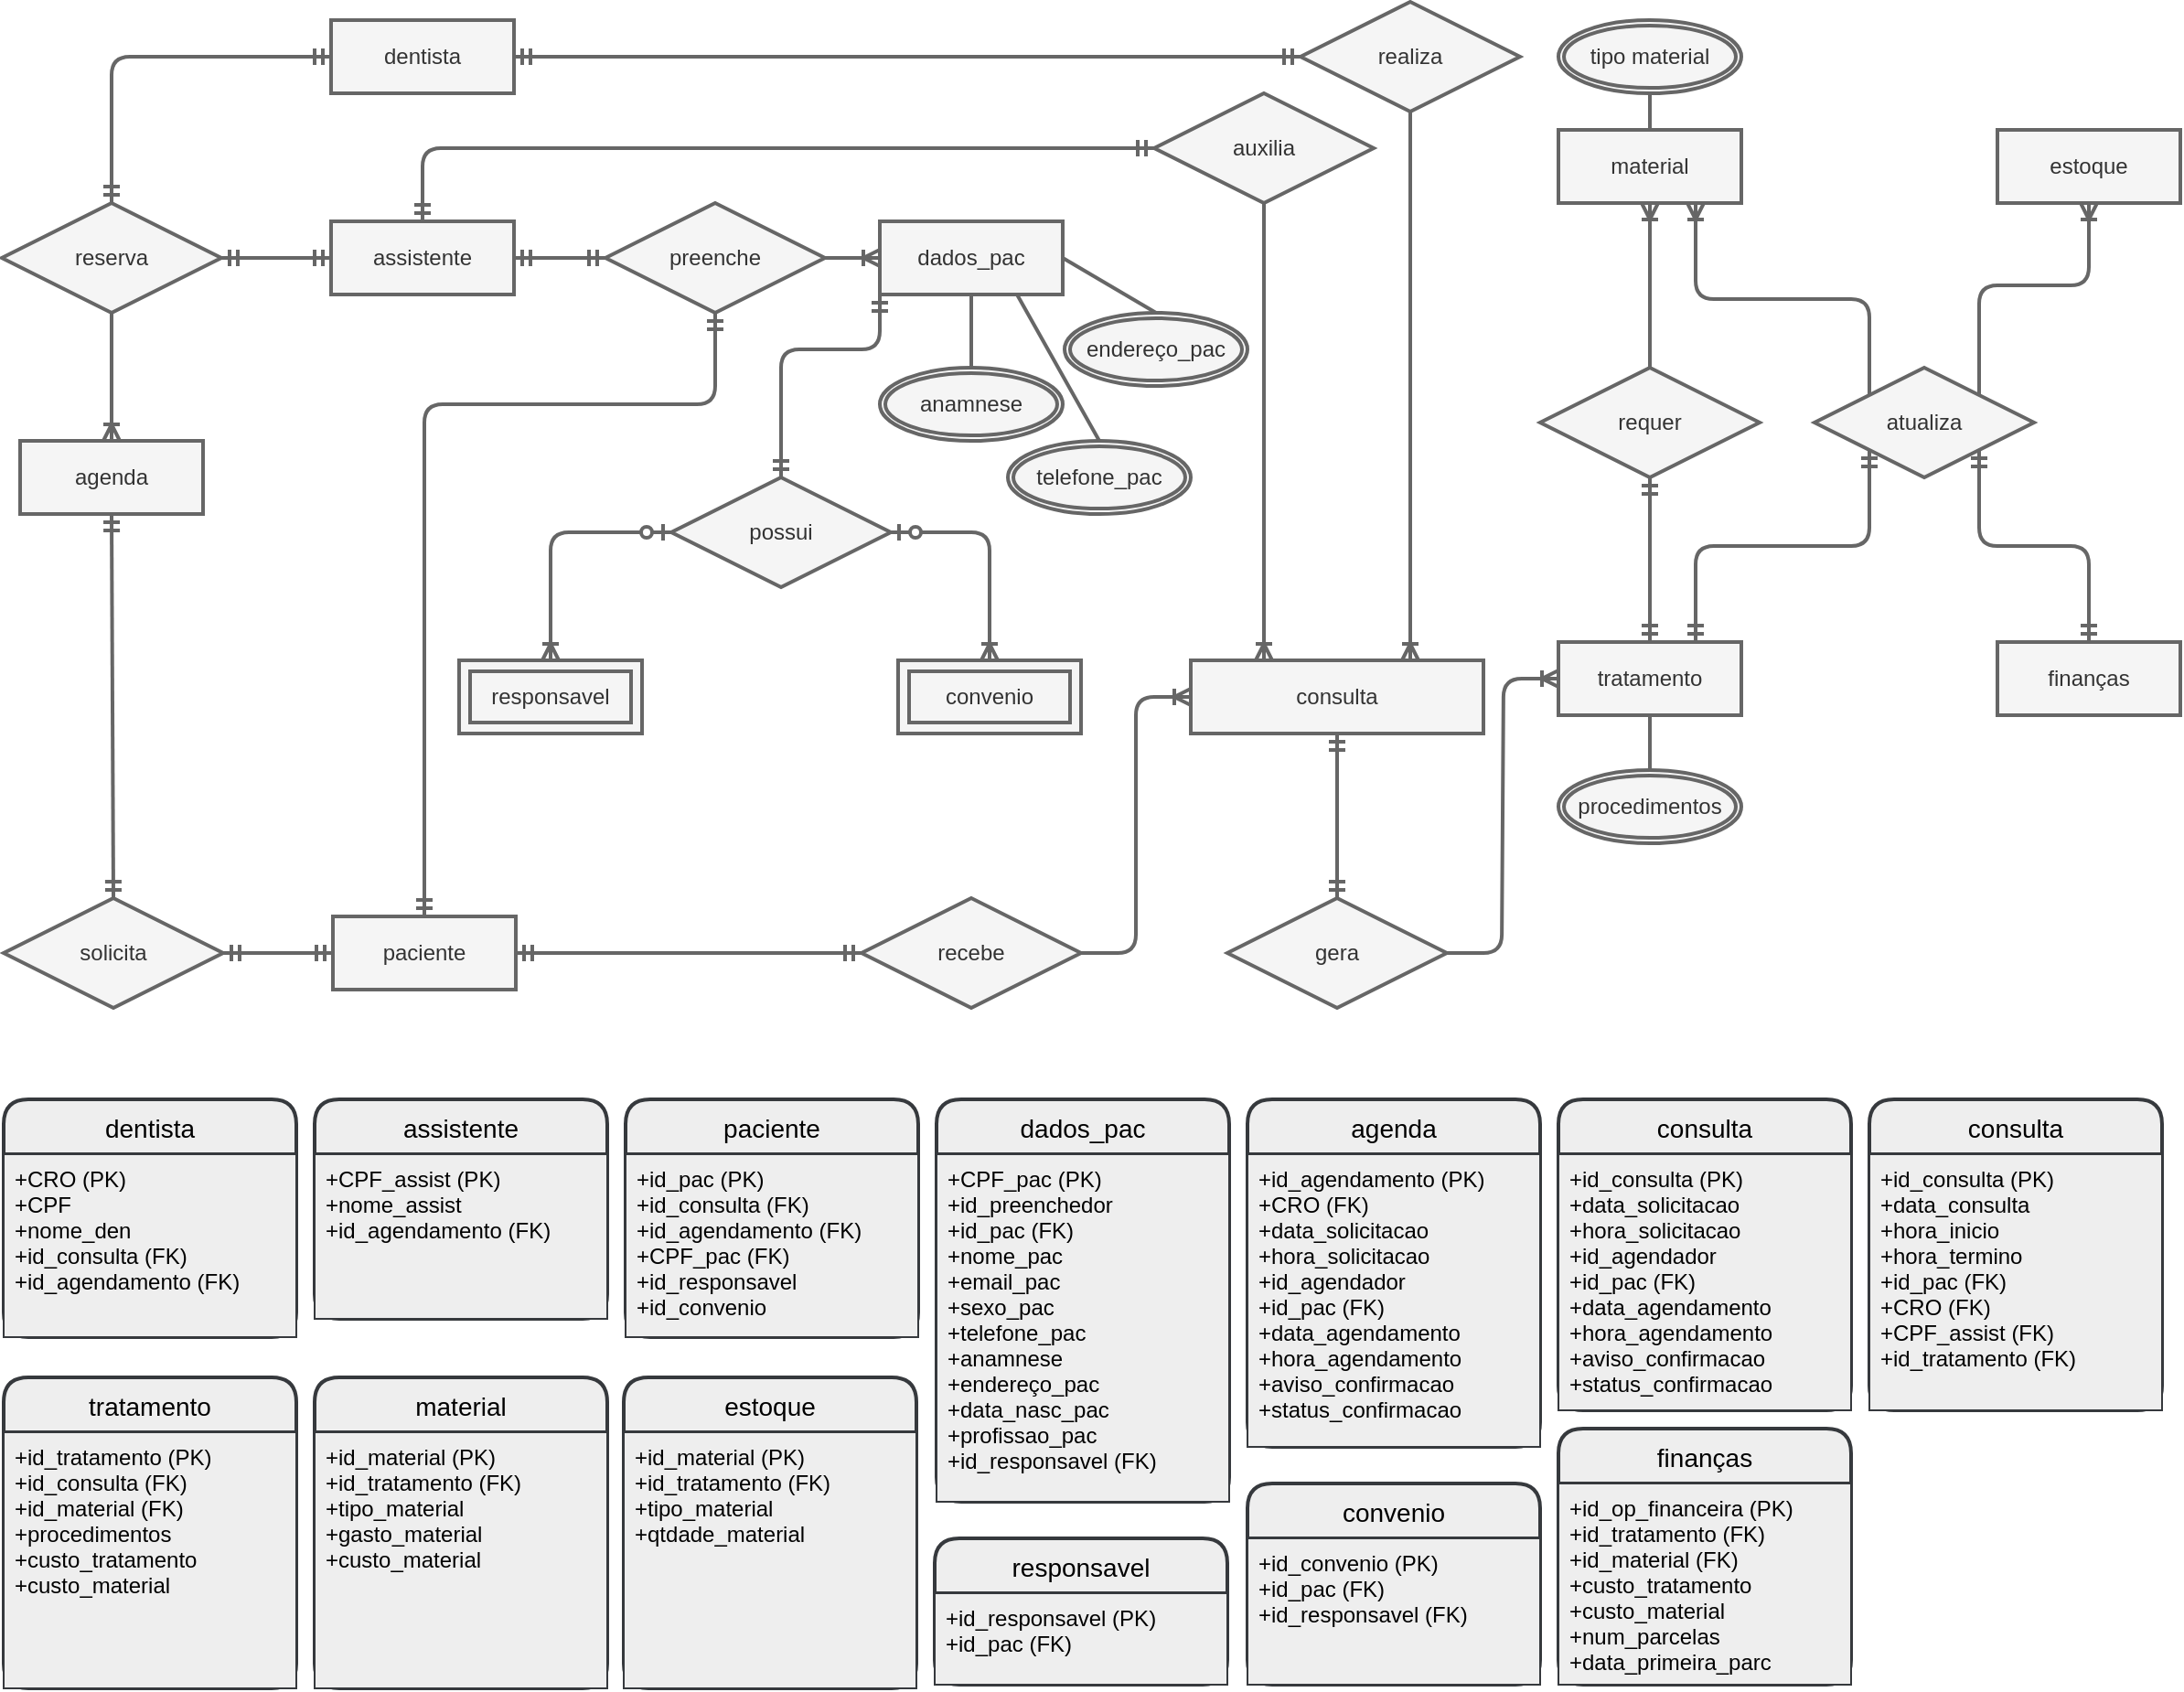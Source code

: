 <mxfile>
    <diagram id="R2lEEEUBdFMjLlhIrx00" name="Page-1">
        <mxGraphModel dx="1336" dy="751" grid="1" gridSize="10" guides="1" tooltips="1" connect="1" arrows="1" fold="1" page="1" pageScale="1.5" pageWidth="827" pageHeight="1169" background="#ffffff" math="0" shadow="0" extFonts="Permanent Marker^https://fonts.googleapis.com/css?family=Permanent+Marker">
            <root>
                <mxCell id="0"/>
                <mxCell id="1" parent="0"/>
                <mxCell id="z1ZZ5Lmvl8c4wW6nIf8b-1" value="dentista" style="whiteSpace=wrap;html=1;align=center;fontColor=#333333;fillColor=#f5f5f5;strokeColor=#666666;strokeWidth=2;" parent="1" vertex="1">
                    <mxGeometry x="210" y="50" width="100" height="40" as="geometry"/>
                </mxCell>
                <mxCell id="z1ZZ5Lmvl8c4wW6nIf8b-2" value="paciente" style="whiteSpace=wrap;html=1;align=center;fontColor=#333333;fillColor=#f5f5f5;strokeColor=#666666;strokeWidth=2;" parent="1" vertex="1">
                    <mxGeometry x="211" y="540" width="100" height="40" as="geometry"/>
                </mxCell>
                <mxCell id="z1ZZ5Lmvl8c4wW6nIf8b-5" value="realiza" style="shape=rhombus;perimeter=rhombusPerimeter;whiteSpace=wrap;html=1;align=center;fontColor=#333333;fillColor=#f5f5f5;strokeColor=#666666;strokeWidth=2;" parent="1" vertex="1">
                    <mxGeometry x="740" y="40" width="120" height="60" as="geometry"/>
                </mxCell>
                <mxCell id="3" value="" style="fontSize=12;html=1;endArrow=ERoneToMany;entryX=0.75;entryY=0;entryDx=0;entryDy=0;exitX=0.5;exitY=1;exitDx=0;exitDy=0;fontColor=#000000;fillColor=#f5f5f5;strokeColor=#666666;strokeWidth=2;" parent="1" source="z1ZZ5Lmvl8c4wW6nIf8b-5" target="4" edge="1">
                    <mxGeometry width="100" height="100" relative="1" as="geometry">
                        <mxPoint x="725" y="290" as="sourcePoint"/>
                        <mxPoint x="800" y="400" as="targetPoint"/>
                    </mxGeometry>
                </mxCell>
                <mxCell id="4" value="consulta" style="whiteSpace=wrap;html=1;align=center;fontColor=#333333;fillColor=#f5f5f5;strokeColor=#666666;strokeWidth=2;" parent="1" vertex="1">
                    <mxGeometry x="680" y="400" width="160" height="40" as="geometry"/>
                </mxCell>
                <mxCell id="6" value="" style="fontSize=12;html=1;endArrow=ERmandOne;startArrow=ERmandOne;sketch=0;exitX=1;exitY=0.5;exitDx=0;exitDy=0;entryX=0;entryY=0.5;entryDx=0;entryDy=0;fontColor=#000000;fillColor=#f5f5f5;strokeColor=#666666;strokeWidth=2;" parent="1" source="z1ZZ5Lmvl8c4wW6nIf8b-1" target="z1ZZ5Lmvl8c4wW6nIf8b-5" edge="1">
                    <mxGeometry width="100" height="100" relative="1" as="geometry">
                        <mxPoint x="855" y="400" as="sourcePoint"/>
                        <mxPoint x="955" y="300" as="targetPoint"/>
                    </mxGeometry>
                </mxCell>
                <mxCell id="7" value="recebe" style="shape=rhombus;perimeter=rhombusPerimeter;whiteSpace=wrap;html=1;align=center;fontColor=#333333;fillColor=#f5f5f5;strokeColor=#666666;strokeWidth=2;" parent="1" vertex="1">
                    <mxGeometry x="500" y="530" width="120" height="60" as="geometry"/>
                </mxCell>
                <mxCell id="9" value="" style="edgeStyle=entityRelationEdgeStyle;fontSize=12;html=1;endArrow=ERmandOne;startArrow=ERmandOne;sketch=0;exitX=0;exitY=0.5;exitDx=0;exitDy=0;entryX=1;entryY=0.5;entryDx=0;entryDy=0;fontColor=#000000;fillColor=#f5f5f5;strokeColor=#666666;strokeWidth=2;" parent="1" source="7" target="z1ZZ5Lmvl8c4wW6nIf8b-2" edge="1">
                    <mxGeometry width="100" height="100" relative="1" as="geometry">
                        <mxPoint x="736" y="800" as="sourcePoint"/>
                        <mxPoint x="916" y="600" as="targetPoint"/>
                    </mxGeometry>
                </mxCell>
                <mxCell id="10" value="" style="edgeStyle=entityRelationEdgeStyle;fontSize=12;html=1;endArrow=ERoneToMany;sketch=0;entryX=0;entryY=0.5;entryDx=0;entryDy=0;exitX=1;exitY=0.5;exitDx=0;exitDy=0;fontColor=#000000;fillColor=#f5f5f5;strokeColor=#666666;strokeWidth=2;" parent="1" source="7" target="4" edge="1">
                    <mxGeometry width="100" height="100" relative="1" as="geometry">
                        <mxPoint x="735" y="660" as="sourcePoint"/>
                        <mxPoint x="835" y="560" as="targetPoint"/>
                    </mxGeometry>
                </mxCell>
                <mxCell id="11" value="dados_pac" style="whiteSpace=wrap;html=1;align=center;fontColor=#333333;fillColor=#f5f5f5;strokeColor=#666666;strokeWidth=2;" parent="1" vertex="1">
                    <mxGeometry x="510" y="160" width="100" height="40" as="geometry"/>
                </mxCell>
                <mxCell id="13" value="preenche" style="shape=rhombus;perimeter=rhombusPerimeter;whiteSpace=wrap;html=1;align=center;fontColor=#333333;fillColor=#f5f5f5;strokeColor=#666666;strokeWidth=2;" parent="1" vertex="1">
                    <mxGeometry x="360" y="150" width="120" height="60" as="geometry"/>
                </mxCell>
                <mxCell id="14" value="assistente" style="whiteSpace=wrap;html=1;align=center;fontColor=#333333;fillColor=#f5f5f5;strokeColor=#666666;strokeWidth=2;" parent="1" vertex="1">
                    <mxGeometry x="210" y="160" width="100" height="40" as="geometry"/>
                </mxCell>
                <mxCell id="15" value="" style="edgeStyle=entityRelationEdgeStyle;fontSize=12;html=1;endArrow=ERmandOne;startArrow=ERmandOne;sketch=0;entryX=0;entryY=0.5;entryDx=0;entryDy=0;exitX=1;exitY=0.5;exitDx=0;exitDy=0;fontColor=#000000;fillColor=#f5f5f5;strokeColor=#666666;strokeWidth=2;" parent="1" source="14" target="13" edge="1">
                    <mxGeometry width="100" height="100" relative="1" as="geometry">
                        <mxPoint x="331" y="220" as="sourcePoint"/>
                        <mxPoint x="361" y="180" as="targetPoint"/>
                    </mxGeometry>
                </mxCell>
                <mxCell id="20" value="" style="edgeStyle=orthogonalEdgeStyle;fontSize=12;html=1;endArrow=ERoneToMany;sketch=0;entryX=0;entryY=0.5;entryDx=0;entryDy=0;exitX=1;exitY=0.5;exitDx=0;exitDy=0;fontColor=#000000;fillColor=#f5f5f5;strokeColor=#666666;strokeWidth=2;" parent="1" source="13" target="11" edge="1">
                    <mxGeometry width="100" height="100" relative="1" as="geometry">
                        <mxPoint x="430" y="160" as="sourcePoint"/>
                        <mxPoint x="545" y="120" as="targetPoint"/>
                    </mxGeometry>
                </mxCell>
                <mxCell id="21" value="" style="fontSize=12;html=1;endArrow=ERmandOne;startArrow=ERmandOne;sketch=0;entryX=0.5;entryY=0;entryDx=0;entryDy=0;exitX=0.5;exitY=1;exitDx=0;exitDy=0;edgeStyle=orthogonalEdgeStyle;fontColor=#000000;fillColor=#f5f5f5;strokeColor=#666666;strokeWidth=2;" parent="1" source="13" target="z1ZZ5Lmvl8c4wW6nIf8b-2" edge="1">
                    <mxGeometry width="100" height="100" relative="1" as="geometry">
                        <mxPoint x="330" y="300" as="sourcePoint"/>
                        <mxPoint x="1015" y="370" as="targetPoint"/>
                        <Array as="points">
                            <mxPoint x="420" y="260"/>
                            <mxPoint x="261" y="260"/>
                        </Array>
                    </mxGeometry>
                </mxCell>
                <mxCell id="22" value="" style="fontSize=12;html=1;endArrow=ERmandOne;startArrow=ERmandOne;sketch=0;exitX=0;exitY=0.5;exitDx=0;exitDy=0;edgeStyle=orthogonalEdgeStyle;entryX=0.5;entryY=0;entryDx=0;entryDy=0;fontColor=#000000;fillColor=#f5f5f5;strokeColor=#666666;strokeWidth=2;" parent="1" source="z1ZZ5Lmvl8c4wW6nIf8b-1" target="35" edge="1">
                    <mxGeometry width="100" height="100" relative="1" as="geometry">
                        <mxPoint x="336" y="90" as="sourcePoint"/>
                        <mxPoint x="515" as="targetPoint"/>
                    </mxGeometry>
                </mxCell>
                <mxCell id="23" value="gera" style="shape=rhombus;perimeter=rhombusPerimeter;whiteSpace=wrap;html=1;align=center;fontColor=#333333;fillColor=#f5f5f5;strokeColor=#666666;strokeWidth=2;" parent="1" vertex="1">
                    <mxGeometry x="700" y="530" width="120" height="60" as="geometry"/>
                </mxCell>
                <mxCell id="24" value="" style="fontSize=12;html=1;endArrow=ERmandOne;startArrow=ERmandOne;sketch=0;entryX=0.5;entryY=1;entryDx=0;entryDy=0;exitX=0.5;exitY=0;exitDx=0;exitDy=0;fontColor=#000000;fillColor=#f5f5f5;strokeColor=#666666;strokeWidth=2;" parent="1" source="23" target="4" edge="1">
                    <mxGeometry width="100" height="100" relative="1" as="geometry">
                        <mxPoint x="740" y="610" as="sourcePoint"/>
                        <mxPoint x="560" y="420" as="targetPoint"/>
                    </mxGeometry>
                </mxCell>
                <mxCell id="26" value="tratamento" style="whiteSpace=wrap;html=1;align=center;fontColor=#333333;fillColor=#f5f5f5;strokeColor=#666666;strokeWidth=2;" parent="1" vertex="1">
                    <mxGeometry x="881" y="390" width="100" height="40" as="geometry"/>
                </mxCell>
                <mxCell id="28" value="" style="edgeStyle=entityRelationEdgeStyle;fontSize=12;html=1;endArrow=ERoneToMany;sketch=0;exitX=1;exitY=0.5;exitDx=0;exitDy=0;entryX=0;entryY=0.5;entryDx=0;entryDy=0;fontColor=#000000;fillColor=#f5f5f5;strokeColor=#666666;strokeWidth=2;" parent="1" source="23" target="26" edge="1">
                    <mxGeometry width="100" height="100" relative="1" as="geometry">
                        <mxPoint x="811" y="480" as="sourcePoint"/>
                        <mxPoint x="865" y="560" as="targetPoint"/>
                    </mxGeometry>
                </mxCell>
                <mxCell id="29" value="" style="fontSize=12;html=1;endArrow=ERoneToMany;sketch=0;exitX=0.5;exitY=0;exitDx=0;exitDy=0;entryX=0.5;entryY=1;entryDx=0;entryDy=0;fontColor=#000000;fillColor=#f5f5f5;strokeColor=#666666;strokeWidth=2;" parent="1" source="31" target="30" edge="1">
                    <mxGeometry width="100" height="100" relative="1" as="geometry">
                        <mxPoint x="1462" y="20" as="sourcePoint"/>
                        <mxPoint x="1131" y="150" as="targetPoint"/>
                    </mxGeometry>
                </mxCell>
                <mxCell id="30" value="material" style="whiteSpace=wrap;html=1;align=center;fontColor=#333333;fillColor=#f5f5f5;strokeColor=#666666;strokeWidth=2;" parent="1" vertex="1">
                    <mxGeometry x="881" y="110" width="100" height="40" as="geometry"/>
                </mxCell>
                <mxCell id="31" value="requer" style="shape=rhombus;perimeter=rhombusPerimeter;whiteSpace=wrap;html=1;align=center;fontColor=#333333;fillColor=#f5f5f5;strokeColor=#666666;strokeWidth=2;" parent="1" vertex="1">
                    <mxGeometry x="871" y="240" width="120" height="60" as="geometry"/>
                </mxCell>
                <mxCell id="32" value="" style="fontSize=12;html=1;endArrow=ERmandOne;startArrow=ERmandOne;sketch=0;exitX=0.5;exitY=0;exitDx=0;exitDy=0;entryX=0.5;entryY=1;entryDx=0;entryDy=0;fontColor=#000000;fillColor=#f5f5f5;strokeColor=#666666;strokeWidth=2;" parent="1" source="26" target="31" edge="1">
                    <mxGeometry width="100" height="100" relative="1" as="geometry">
                        <mxPoint x="516" y="409.5" as="sourcePoint"/>
                        <mxPoint x="931" y="270" as="targetPoint"/>
                    </mxGeometry>
                </mxCell>
                <mxCell id="35" value="reserva" style="shape=rhombus;perimeter=rhombusPerimeter;whiteSpace=wrap;html=1;align=center;fontColor=#333333;fillColor=#f5f5f5;strokeColor=#666666;strokeWidth=2;" parent="1" vertex="1">
                    <mxGeometry x="30" y="150" width="120" height="60" as="geometry"/>
                </mxCell>
                <mxCell id="36" value="" style="edgeStyle=entityRelationEdgeStyle;fontSize=12;html=1;endArrow=ERmandOne;startArrow=ERmandOne;sketch=0;entryX=0;entryY=0.5;entryDx=0;entryDy=0;exitX=1;exitY=0.5;exitDx=0;exitDy=0;fontColor=#000000;fillColor=#f5f5f5;strokeColor=#666666;strokeWidth=2;" parent="1" source="35" target="14" edge="1">
                    <mxGeometry width="100" height="100" relative="1" as="geometry">
                        <mxPoint x="320" y="190" as="sourcePoint"/>
                        <mxPoint x="370" y="190" as="targetPoint"/>
                    </mxGeometry>
                </mxCell>
                <mxCell id="37" value="agenda" style="whiteSpace=wrap;html=1;align=center;fontColor=#333333;fillColor=#f5f5f5;strokeColor=#666666;strokeWidth=2;" parent="1" vertex="1">
                    <mxGeometry x="40" y="280" width="100" height="40" as="geometry"/>
                </mxCell>
                <mxCell id="39" value="" style="fontSize=12;html=1;endArrow=ERmandOne;startArrow=ERmandOne;sketch=0;exitX=0;exitY=0.5;exitDx=0;exitDy=0;entryX=1;entryY=0.5;entryDx=0;entryDy=0;fontColor=#000000;fillColor=#f5f5f5;strokeColor=#666666;strokeWidth=2;" parent="1" source="z1ZZ5Lmvl8c4wW6nIf8b-2" target="64" edge="1">
                    <mxGeometry width="100" height="100" relative="1" as="geometry">
                        <mxPoint x="341" y="350" as="sourcePoint"/>
                        <mxPoint x="131" y="540" as="targetPoint"/>
                    </mxGeometry>
                </mxCell>
                <mxCell id="40" value="atualiza" style="shape=rhombus;perimeter=rhombusPerimeter;whiteSpace=wrap;html=1;align=center;fontColor=#333333;fillColor=#f5f5f5;strokeColor=#666666;strokeWidth=2;" parent="1" vertex="1">
                    <mxGeometry x="1021" y="240" width="120" height="60" as="geometry"/>
                </mxCell>
                <mxCell id="41" value="estoque" style="whiteSpace=wrap;html=1;align=center;fontColor=#333333;fillColor=#f5f5f5;strokeColor=#666666;strokeWidth=2;" parent="1" vertex="1">
                    <mxGeometry x="1121" y="110" width="100" height="40" as="geometry"/>
                </mxCell>
                <mxCell id="43" value="finanças" style="whiteSpace=wrap;html=1;align=center;fontColor=#333333;fillColor=#f5f5f5;strokeColor=#666666;strokeWidth=2;" parent="1" vertex="1">
                    <mxGeometry x="1121" y="390" width="100" height="40" as="geometry"/>
                </mxCell>
                <mxCell id="44" value="" style="fontSize=12;html=1;endArrow=ERoneToMany;sketch=0;exitX=0;exitY=0;exitDx=0;exitDy=0;entryX=0.75;entryY=1;entryDx=0;entryDy=0;edgeStyle=elbowEdgeStyle;elbow=vertical;fontColor=#000000;fillColor=#f5f5f5;strokeColor=#666666;strokeWidth=2;" parent="1" source="40" target="30" edge="1">
                    <mxGeometry width="100" height="100" relative="1" as="geometry">
                        <mxPoint x="1001" y="250" as="sourcePoint"/>
                        <mxPoint x="1001" y="160" as="targetPoint"/>
                    </mxGeometry>
                </mxCell>
                <mxCell id="45" value="" style="fontSize=12;html=1;endArrow=ERoneToMany;sketch=0;exitX=1;exitY=0;exitDx=0;exitDy=0;entryX=0.5;entryY=1;entryDx=0;entryDy=0;edgeStyle=orthogonalEdgeStyle;fontColor=#000000;fillColor=#f5f5f5;strokeColor=#666666;strokeWidth=2;" parent="1" source="40" target="41" edge="1">
                    <mxGeometry width="100" height="100" relative="1" as="geometry">
                        <mxPoint x="1086" y="425" as="sourcePoint"/>
                        <mxPoint x="991" y="320" as="targetPoint"/>
                    </mxGeometry>
                </mxCell>
                <mxCell id="46" value="" style="fontSize=12;html=1;endArrow=ERmandOne;startArrow=ERmandOne;sketch=0;exitX=0.75;exitY=0;exitDx=0;exitDy=0;entryX=0;entryY=1;entryDx=0;entryDy=0;edgeStyle=elbowEdgeStyle;elbow=vertical;fontColor=#000000;fillColor=#f5f5f5;strokeColor=#666666;strokeWidth=2;" parent="1" source="26" target="40" edge="1">
                    <mxGeometry width="100" height="100" relative="1" as="geometry">
                        <mxPoint x="941" y="400" as="sourcePoint"/>
                        <mxPoint x="941" y="310" as="targetPoint"/>
                    </mxGeometry>
                </mxCell>
                <mxCell id="47" value="" style="fontSize=12;html=1;endArrow=ERmandOne;startArrow=ERmandOne;sketch=0;exitX=0.5;exitY=0;exitDx=0;exitDy=0;entryX=1;entryY=1;entryDx=0;entryDy=0;edgeStyle=elbowEdgeStyle;elbow=vertical;fontColor=#000000;fillColor=#f5f5f5;strokeColor=#666666;strokeWidth=2;" parent="1" source="43" target="40" edge="1">
                    <mxGeometry width="100" height="100" relative="1" as="geometry">
                        <mxPoint x="966" y="400" as="sourcePoint"/>
                        <mxPoint x="1061" y="295" as="targetPoint"/>
                    </mxGeometry>
                </mxCell>
                <mxCell id="48" value="dentista" style="swimlane;childLayout=stackLayout;horizontal=1;startSize=30;horizontalStack=0;rounded=1;fontSize=14;fontStyle=0;strokeWidth=2;resizeParent=0;resizeLast=1;shadow=0;dashed=0;align=center;fillColor=#eeeeee;strokeColor=#36393d;fontColor=#000000;" parent="1" vertex="1">
                    <mxGeometry x="31" y="640" width="160" height="130" as="geometry">
                        <mxRectangle x="90" y="700" width="90" height="30" as="alternateBounds"/>
                    </mxGeometry>
                </mxCell>
                <mxCell id="49" value="+CRO (PK)&#10;+CPF&#10;+nome_den&#10;+id_consulta (FK)&#10;+id_agendamento (FK)" style="align=left;strokeColor=#36393d;fillColor=#eeeeee;spacingLeft=4;fontSize=12;verticalAlign=top;resizable=0;rotatable=0;part=1;fontColor=#000000;" parent="48" vertex="1">
                    <mxGeometry y="30" width="160" height="100" as="geometry"/>
                </mxCell>
                <mxCell id="50" value="assistente" style="swimlane;childLayout=stackLayout;horizontal=1;startSize=30;horizontalStack=0;rounded=1;fontSize=14;fontStyle=0;strokeWidth=2;resizeParent=0;resizeLast=1;shadow=0;dashed=0;align=center;fillColor=#eeeeee;strokeColor=#36393d;fontColor=#000000;" parent="1" vertex="1">
                    <mxGeometry x="201" y="640" width="160" height="120" as="geometry"/>
                </mxCell>
                <mxCell id="51" value="+CPF_assist (PK)&#10;+nome_assist&#10;+id_agendamento (FK) " style="align=left;strokeColor=#36393d;fillColor=#eeeeee;spacingLeft=4;fontSize=12;verticalAlign=top;resizable=0;rotatable=0;part=1;fontColor=#000000;" parent="50" vertex="1">
                    <mxGeometry y="30" width="160" height="90" as="geometry"/>
                </mxCell>
                <mxCell id="52" value="" style="fontSize=12;html=1;endArrow=ERoneToMany;sketch=0;elbow=vertical;exitX=0.5;exitY=1;exitDx=0;exitDy=0;entryX=0.5;entryY=0;entryDx=0;entryDy=0;fontColor=#000000;fillColor=#f5f5f5;strokeColor=#666666;strokeWidth=2;" parent="1" source="35" target="37" edge="1">
                    <mxGeometry width="100" height="100" relative="1" as="geometry">
                        <mxPoint x="490" y="360" as="sourcePoint"/>
                        <mxPoint x="590" y="260" as="targetPoint"/>
                    </mxGeometry>
                </mxCell>
                <mxCell id="53" value="paciente" style="swimlane;childLayout=stackLayout;horizontal=1;startSize=30;horizontalStack=0;rounded=1;fontSize=14;fontStyle=0;strokeWidth=2;resizeParent=0;resizeLast=1;shadow=0;dashed=0;align=center;fillColor=#eeeeee;strokeColor=#36393d;fontColor=#000000;" parent="1" vertex="1">
                    <mxGeometry x="371" y="640" width="160" height="130" as="geometry"/>
                </mxCell>
                <mxCell id="54" value="+id_pac (PK)&#10;+id_consulta (FK)&#10;+id_agendamento (FK)&#10;+CPF_pac (FK)&#10;+id_responsavel&#10;+id_convenio" style="align=left;strokeColor=#36393d;fillColor=#eeeeee;spacingLeft=4;fontSize=12;verticalAlign=top;resizable=0;rotatable=0;part=1;fontColor=#000000;" parent="53" vertex="1">
                    <mxGeometry y="30" width="160" height="100" as="geometry"/>
                </mxCell>
                <mxCell id="55" value="dados_pac" style="swimlane;childLayout=stackLayout;horizontal=1;startSize=30;horizontalStack=0;rounded=1;fontSize=14;fontStyle=0;strokeWidth=2;resizeParent=0;resizeLast=1;shadow=0;dashed=0;align=center;fillColor=#eeeeee;strokeColor=#36393d;fontColor=#000000;" parent="1" vertex="1">
                    <mxGeometry x="541" y="640" width="160" height="220" as="geometry"/>
                </mxCell>
                <mxCell id="56" value="+CPF_pac (PK)&#10;+id_preenchedor&#10;+id_pac (FK)&#10;+nome_pac&#10;+email_pac&#10;+sexo_pac&#10;+telefone_pac&#10;+anamnese&#10;+endereço_pac&#10;+data_nasc_pac&#10;+profissao_pac&#10;+id_responsavel (FK)" style="align=left;strokeColor=#36393d;fillColor=#eeeeee;spacingLeft=4;fontSize=12;verticalAlign=top;resizable=0;rotatable=0;part=1;fontColor=#000000;" parent="55" vertex="1">
                    <mxGeometry y="30" width="160" height="190" as="geometry"/>
                </mxCell>
                <mxCell id="64" value="solicita" style="shape=rhombus;perimeter=rhombusPerimeter;whiteSpace=wrap;html=1;align=center;fontColor=#333333;fillColor=#f5f5f5;strokeColor=#666666;strokeWidth=2;" vertex="1" parent="1">
                    <mxGeometry x="31" y="530" width="120" height="60" as="geometry"/>
                </mxCell>
                <mxCell id="65" value="" style="fontSize=12;html=1;endArrow=ERmandOne;startArrow=ERmandOne;sketch=0;exitX=0.5;exitY=1;exitDx=0;exitDy=0;entryX=0.5;entryY=0;entryDx=0;entryDy=0;fontColor=#000000;fillColor=#f5f5f5;strokeColor=#666666;strokeWidth=2;" edge="1" parent="1" source="37" target="64">
                    <mxGeometry width="100" height="100" relative="1" as="geometry">
                        <mxPoint x="220" y="430" as="sourcePoint"/>
                        <mxPoint x="160" y="430" as="targetPoint"/>
                    </mxGeometry>
                </mxCell>
                <mxCell id="66" value="possui" style="shape=rhombus;perimeter=rhombusPerimeter;whiteSpace=wrap;html=1;align=center;fontColor=#333333;fillColor=#f5f5f5;strokeColor=#666666;strokeWidth=2;" vertex="1" parent="1">
                    <mxGeometry x="396" y="300" width="120" height="60" as="geometry"/>
                </mxCell>
                <mxCell id="69" value="" style="fontSize=12;html=1;endArrow=ERmandOne;startArrow=ERmandOne;exitX=0;exitY=1;exitDx=0;exitDy=0;fontColor=#000000;fillColor=#f5f5f5;strokeColor=#666666;strokeWidth=2;entryX=0.5;entryY=0;entryDx=0;entryDy=0;edgeStyle=orthogonalEdgeStyle;" edge="1" parent="1" source="11" target="66">
                    <mxGeometry width="100" height="100" relative="1" as="geometry">
                        <mxPoint x="471" y="610" as="sourcePoint"/>
                        <mxPoint x="361" y="510" as="targetPoint"/>
                        <Array as="points">
                            <mxPoint x="510" y="230"/>
                            <mxPoint x="456" y="230"/>
                        </Array>
                    </mxGeometry>
                </mxCell>
                <mxCell id="70" value="responsavel" style="shape=ext;margin=3;double=1;whiteSpace=wrap;html=1;align=center;fontColor=#333333;fillColor=#f5f5f5;strokeColor=#666666;strokeWidth=2;" vertex="1" parent="1">
                    <mxGeometry x="280" y="400" width="100" height="40" as="geometry"/>
                </mxCell>
                <mxCell id="71" value="convenio" style="shape=ext;margin=3;double=1;whiteSpace=wrap;html=1;align=center;fontColor=#333333;fillColor=#f5f5f5;strokeColor=#666666;strokeWidth=2;" vertex="1" parent="1">
                    <mxGeometry x="520" y="400" width="100" height="40" as="geometry"/>
                </mxCell>
                <mxCell id="72" value="" style="fontSize=12;html=1;endArrow=ERoneToMany;startArrow=ERzeroToOne;exitX=0;exitY=0.5;exitDx=0;exitDy=0;entryX=0.5;entryY=0;entryDx=0;entryDy=0;fontColor=#000000;fillColor=#f5f5f5;strokeColor=#666666;strokeWidth=2;edgeStyle=orthogonalEdgeStyle;" edge="1" parent="1" source="66" target="70">
                    <mxGeometry width="100" height="100" relative="1" as="geometry">
                        <mxPoint x="666" y="290" as="sourcePoint"/>
                        <mxPoint x="766" y="190" as="targetPoint"/>
                    </mxGeometry>
                </mxCell>
                <mxCell id="73" value="" style="edgeStyle=orthogonalEdgeStyle;fontSize=12;html=1;endArrow=ERoneToMany;startArrow=ERzeroToOne;exitX=1;exitY=0.5;exitDx=0;exitDy=0;entryX=0.5;entryY=0;entryDx=0;entryDy=0;fontColor=#000000;fillColor=#f5f5f5;strokeColor=#666666;strokeWidth=2;" edge="1" parent="1" source="66" target="71">
                    <mxGeometry width="100" height="100" relative="1" as="geometry">
                        <mxPoint x="666" y="290" as="sourcePoint"/>
                        <mxPoint x="766" y="190" as="targetPoint"/>
                    </mxGeometry>
                </mxCell>
                <mxCell id="74" value="anamnese" style="ellipse;shape=doubleEllipse;margin=3;whiteSpace=wrap;html=1;align=center;fontColor=#333333;fillColor=#f5f5f5;strokeColor=#666666;strokeWidth=2;" vertex="1" parent="1">
                    <mxGeometry x="510" y="240" width="100" height="40" as="geometry"/>
                </mxCell>
                <mxCell id="75" value="" style="endArrow=none;html=1;rounded=0;exitX=0.5;exitY=1;exitDx=0;exitDy=0;entryX=0.5;entryY=0;entryDx=0;entryDy=0;fontColor=#000000;fillColor=#f5f5f5;strokeColor=#666666;strokeWidth=2;" edge="1" parent="1" source="11" target="74">
                    <mxGeometry relative="1" as="geometry">
                        <mxPoint x="440" y="290" as="sourcePoint"/>
                        <mxPoint x="600" y="290" as="targetPoint"/>
                    </mxGeometry>
                </mxCell>
                <mxCell id="77" value="endereço_pac" style="ellipse;shape=doubleEllipse;margin=3;whiteSpace=wrap;html=1;align=center;fontColor=#333333;fillColor=#f5f5f5;strokeColor=#666666;strokeWidth=2;" vertex="1" parent="1">
                    <mxGeometry x="611" y="210" width="100" height="40" as="geometry"/>
                </mxCell>
                <mxCell id="78" value="" style="endArrow=none;html=1;rounded=0;exitX=1;exitY=0.5;exitDx=0;exitDy=0;entryX=0.5;entryY=0;entryDx=0;entryDy=0;fontColor=#000000;fillColor=#f5f5f5;strokeColor=#666666;strokeWidth=2;" edge="1" parent="1" source="11" target="77">
                    <mxGeometry relative="1" as="geometry">
                        <mxPoint x="545" y="210" as="sourcePoint"/>
                        <mxPoint x="510" y="290" as="targetPoint"/>
                    </mxGeometry>
                </mxCell>
                <mxCell id="79" value="telefone_pac" style="ellipse;shape=doubleEllipse;margin=3;whiteSpace=wrap;html=1;align=center;fontColor=#333333;fillColor=#f5f5f5;strokeColor=#666666;strokeWidth=2;" vertex="1" parent="1">
                    <mxGeometry x="580" y="280" width="100" height="40" as="geometry"/>
                </mxCell>
                <mxCell id="80" value="" style="endArrow=none;html=1;rounded=0;exitX=0.75;exitY=1;exitDx=0;exitDy=0;entryX=0.5;entryY=0;entryDx=0;entryDy=0;fontColor=#000000;fillColor=#f5f5f5;strokeColor=#666666;strokeWidth=2;" edge="1" parent="1" target="79" source="11">
                    <mxGeometry relative="1" as="geometry">
                        <mxPoint x="525" y="260" as="sourcePoint"/>
                        <mxPoint x="450" y="350" as="targetPoint"/>
                    </mxGeometry>
                </mxCell>
                <mxCell id="81" value="agenda" style="swimlane;childLayout=stackLayout;horizontal=1;startSize=30;horizontalStack=0;rounded=1;fontSize=14;fontStyle=0;strokeWidth=2;resizeParent=0;resizeLast=1;shadow=0;dashed=0;align=center;fillColor=#eeeeee;strokeColor=#36393d;fontColor=#000000;" vertex="1" parent="1">
                    <mxGeometry x="711" y="640" width="160" height="190" as="geometry"/>
                </mxCell>
                <mxCell id="82" value="+id_agendamento (PK)&#10;+CRO (FK)&#10;+data_solicitacao&#10;+hora_solicitacao&#10;+id_agendador&#10;+id_pac (FK)&#10;+data_agendamento&#10;+hora_agendamento&#10;+aviso_confirmacao&#10;+status_confirmacao" style="align=left;strokeColor=#36393d;fillColor=#eeeeee;spacingLeft=4;fontSize=12;verticalAlign=top;resizable=0;rotatable=0;part=1;fontColor=#000000;" vertex="1" parent="81">
                    <mxGeometry y="30" width="160" height="160" as="geometry"/>
                </mxCell>
                <mxCell id="83" value="consulta" style="swimlane;childLayout=stackLayout;horizontal=1;startSize=30;horizontalStack=0;rounded=1;fontSize=14;fontStyle=0;strokeWidth=2;resizeParent=0;resizeLast=1;shadow=0;dashed=0;align=center;fillColor=#eeeeee;strokeColor=#36393d;fontColor=#000000;" vertex="1" parent="1">
                    <mxGeometry x="881" y="640" width="160" height="170" as="geometry"/>
                </mxCell>
                <mxCell id="84" value="+id_consulta (PK)&#10;+data_solicitacao&#10;+hora_solicitacao&#10;+id_agendador&#10;+id_pac (FK)&#10;+data_agendamento&#10;+hora_agendamento&#10;+aviso_confirmacao&#10;+status_confirmacao" style="align=left;strokeColor=#36393d;fillColor=#eeeeee;spacingLeft=4;fontSize=12;verticalAlign=top;resizable=0;rotatable=0;part=1;fontColor=#000000;" vertex="1" parent="83">
                    <mxGeometry y="30" width="160" height="140" as="geometry"/>
                </mxCell>
                <mxCell id="85" value="consulta" style="swimlane;childLayout=stackLayout;horizontal=1;startSize=30;horizontalStack=0;rounded=1;fontSize=14;fontStyle=0;strokeWidth=2;resizeParent=0;resizeLast=1;shadow=0;dashed=0;align=center;fillColor=#eeeeee;strokeColor=#36393d;fontColor=#000000;" vertex="1" parent="1">
                    <mxGeometry x="1051" y="640" width="160" height="170" as="geometry"/>
                </mxCell>
                <mxCell id="86" value="+id_consulta (PK)&#10;+data_consulta&#10;+hora_inicio&#10;+hora_termino&#10;+id_pac (FK)&#10;+CRO (FK)&#10;+CPF_assist (FK)&#10;+id_tratamento (FK)" style="align=left;strokeColor=#36393d;fillColor=#eeeeee;spacingLeft=4;fontSize=12;verticalAlign=top;resizable=0;rotatable=0;part=1;fontColor=#000000;" vertex="1" parent="85">
                    <mxGeometry y="30" width="160" height="140" as="geometry"/>
                </mxCell>
                <mxCell id="87" value="auxilia" style="shape=rhombus;perimeter=rhombusPerimeter;whiteSpace=wrap;html=1;align=center;fontColor=#333333;fillColor=#f5f5f5;strokeColor=#666666;strokeWidth=2;" vertex="1" parent="1">
                    <mxGeometry x="660" y="90" width="120" height="60" as="geometry"/>
                </mxCell>
                <mxCell id="88" value="" style="fontSize=12;html=1;endArrow=ERmandOne;startArrow=ERmandOne;sketch=0;exitX=0.5;exitY=0;exitDx=0;exitDy=0;entryX=0;entryY=0.5;entryDx=0;entryDy=0;edgeStyle=orthogonalEdgeStyle;fontColor=#000000;fillColor=#f5f5f5;strokeColor=#666666;strokeWidth=2;" edge="1" parent="1" source="14" target="87">
                    <mxGeometry width="100" height="100" relative="1" as="geometry">
                        <mxPoint x="320" y="80" as="sourcePoint"/>
                        <mxPoint x="750" y="80" as="targetPoint"/>
                    </mxGeometry>
                </mxCell>
                <mxCell id="89" value="" style="fontSize=12;html=1;endArrow=ERoneToMany;entryX=0.25;entryY=0;entryDx=0;entryDy=0;exitX=0.5;exitY=1;exitDx=0;exitDy=0;fontColor=#000000;fillColor=#f5f5f5;strokeColor=#666666;strokeWidth=2;" edge="1" parent="1" source="87" target="4">
                    <mxGeometry width="100" height="100" relative="1" as="geometry">
                        <mxPoint x="720" y="149.1" as="sourcePoint"/>
                        <mxPoint x="720" y="400" as="targetPoint"/>
                    </mxGeometry>
                </mxCell>
                <mxCell id="90" value="procedimentos" style="ellipse;shape=doubleEllipse;margin=3;whiteSpace=wrap;html=1;align=center;fontColor=#333333;fillColor=#f5f5f5;strokeColor=#666666;strokeWidth=2;" vertex="1" parent="1">
                    <mxGeometry x="881" y="460" width="100" height="40" as="geometry"/>
                </mxCell>
                <mxCell id="91" value="" style="endArrow=none;html=1;rounded=0;entryX=0.5;entryY=0;entryDx=0;entryDy=0;fontColor=#000000;fillColor=#f5f5f5;strokeColor=#666666;strokeWidth=2;exitX=0.5;exitY=1;exitDx=0;exitDy=0;" edge="1" parent="1" target="90" source="26">
                    <mxGeometry relative="1" as="geometry">
                        <mxPoint x="931" y="430" as="sourcePoint"/>
                        <mxPoint x="821" y="580" as="targetPoint"/>
                    </mxGeometry>
                </mxCell>
                <mxCell id="92" value="tratamento" style="swimlane;childLayout=stackLayout;horizontal=1;startSize=30;horizontalStack=0;rounded=1;fontSize=14;fontStyle=0;strokeWidth=2;resizeParent=0;resizeLast=1;shadow=0;dashed=0;align=center;fillColor=#eeeeee;strokeColor=#36393d;fontColor=#000000;" vertex="1" parent="1">
                    <mxGeometry x="31" y="792" width="160" height="170" as="geometry"/>
                </mxCell>
                <mxCell id="93" value="+id_tratamento (PK)&#10;+id_consulta (FK)&#10;+id_material (FK)&#10;+procedimentos&#10;+custo_tratamento&#10;+custo_material&#10;" style="align=left;strokeColor=#36393d;fillColor=#eeeeee;spacingLeft=4;fontSize=12;verticalAlign=top;resizable=0;rotatable=0;part=1;fontColor=#000000;" vertex="1" parent="92">
                    <mxGeometry y="30" width="160" height="140" as="geometry"/>
                </mxCell>
                <mxCell id="94" value="material" style="swimlane;childLayout=stackLayout;horizontal=1;startSize=30;horizontalStack=0;rounded=1;fontSize=14;fontStyle=0;strokeWidth=2;resizeParent=0;resizeLast=1;shadow=0;dashed=0;align=center;fillColor=#eeeeee;strokeColor=#36393d;fontColor=#000000;" vertex="1" parent="1">
                    <mxGeometry x="201" y="792" width="160" height="170" as="geometry"/>
                </mxCell>
                <mxCell id="95" value="+id_material (PK)&#10;+id_tratamento (FK)&#10;+tipo_material&#10;+gasto_material&#10;+custo_material&#10;" style="align=left;strokeColor=#36393d;fillColor=#eeeeee;spacingLeft=4;fontSize=12;verticalAlign=top;resizable=0;rotatable=0;part=1;fontColor=#000000;" vertex="1" parent="94">
                    <mxGeometry y="30" width="160" height="140" as="geometry"/>
                </mxCell>
                <mxCell id="96" value="estoque" style="swimlane;childLayout=stackLayout;horizontal=1;startSize=30;horizontalStack=0;rounded=1;fontSize=14;fontStyle=0;strokeWidth=2;resizeParent=0;resizeLast=1;shadow=0;dashed=0;align=center;fillColor=#eeeeee;strokeColor=#36393d;fontColor=#000000;" vertex="1" parent="1">
                    <mxGeometry x="370" y="792" width="160" height="170" as="geometry"/>
                </mxCell>
                <mxCell id="97" value="+id_material (PK)&#10;+id_tratamento (FK)&#10;+tipo_material&#10;+qtdade_material" style="align=left;strokeColor=#36393d;fillColor=#eeeeee;spacingLeft=4;fontSize=12;verticalAlign=top;resizable=0;rotatable=0;part=1;fontColor=#000000;" vertex="1" parent="96">
                    <mxGeometry y="30" width="160" height="140" as="geometry"/>
                </mxCell>
                <mxCell id="98" value="tipo material" style="ellipse;shape=doubleEllipse;margin=3;whiteSpace=wrap;html=1;align=center;fontColor=#333333;fillColor=#f5f5f5;strokeColor=#666666;strokeWidth=2;" vertex="1" parent="1">
                    <mxGeometry x="881" y="50" width="100" height="40" as="geometry"/>
                </mxCell>
                <mxCell id="99" value="" style="endArrow=none;html=1;rounded=0;entryX=0.5;entryY=0;entryDx=0;entryDy=0;fontColor=#000000;fillColor=#f5f5f5;strokeColor=#666666;strokeWidth=2;exitX=0.5;exitY=1;exitDx=0;exitDy=0;" edge="1" parent="1" source="98" target="30">
                    <mxGeometry relative="1" as="geometry">
                        <mxPoint x="941" y="440" as="sourcePoint"/>
                        <mxPoint x="941" y="470" as="targetPoint"/>
                    </mxGeometry>
                </mxCell>
                <mxCell id="100" value="finanças" style="swimlane;childLayout=stackLayout;horizontal=1;startSize=30;horizontalStack=0;rounded=1;fontSize=14;fontStyle=0;strokeWidth=2;resizeParent=0;resizeLast=1;shadow=0;dashed=0;align=center;fillColor=#eeeeee;strokeColor=#36393d;fontColor=#000000;" vertex="1" parent="1">
                    <mxGeometry x="881" y="820" width="160" height="140" as="geometry"/>
                </mxCell>
                <mxCell id="101" value="+id_op_financeira (PK)&#10;+id_tratamento (FK)&#10;+id_material (FK)&#10;+custo_tratamento&#10;+custo_material&#10;+num_parcelas&#10;+data_primeira_parc&#10;&#10;" style="align=left;strokeColor=#36393d;fillColor=#eeeeee;spacingLeft=4;fontSize=12;verticalAlign=top;resizable=0;rotatable=0;part=1;fontColor=#000000;" vertex="1" parent="100">
                    <mxGeometry y="30" width="160" height="110" as="geometry"/>
                </mxCell>
                <mxCell id="103" value="responsavel" style="swimlane;childLayout=stackLayout;horizontal=1;startSize=30;horizontalStack=0;rounded=1;fontSize=14;fontStyle=0;strokeWidth=2;resizeParent=0;resizeLast=1;shadow=0;dashed=0;align=center;fillColor=#eeeeee;strokeColor=#36393d;fontColor=#000000;" vertex="1" parent="1">
                    <mxGeometry x="540" y="880" width="160" height="80" as="geometry"/>
                </mxCell>
                <mxCell id="104" value="+id_responsavel (PK)&#10;+id_pac (FK)" style="align=left;strokeColor=#36393d;fillColor=#eeeeee;spacingLeft=4;fontSize=12;verticalAlign=top;resizable=0;rotatable=0;part=1;fontColor=#000000;" vertex="1" parent="103">
                    <mxGeometry y="30" width="160" height="50" as="geometry"/>
                </mxCell>
                <mxCell id="106" value="convenio" style="swimlane;childLayout=stackLayout;horizontal=1;startSize=30;horizontalStack=0;rounded=1;fontSize=14;fontStyle=0;strokeWidth=2;resizeParent=0;resizeLast=1;shadow=0;dashed=0;align=center;fillColor=#eeeeee;strokeColor=#36393d;fontColor=#000000;" vertex="1" parent="1">
                    <mxGeometry x="711" y="850" width="160" height="110" as="geometry"/>
                </mxCell>
                <mxCell id="107" value="+id_convenio (PK)&#10;+id_pac (FK)&#10;+id_responsavel (FK)" style="align=left;strokeColor=#36393d;fillColor=#eeeeee;spacingLeft=4;fontSize=12;verticalAlign=top;resizable=0;rotatable=0;part=1;fontColor=#000000;" vertex="1" parent="106">
                    <mxGeometry y="30" width="160" height="80" as="geometry"/>
                </mxCell>
            </root>
        </mxGraphModel>
    </diagram>
</mxfile>